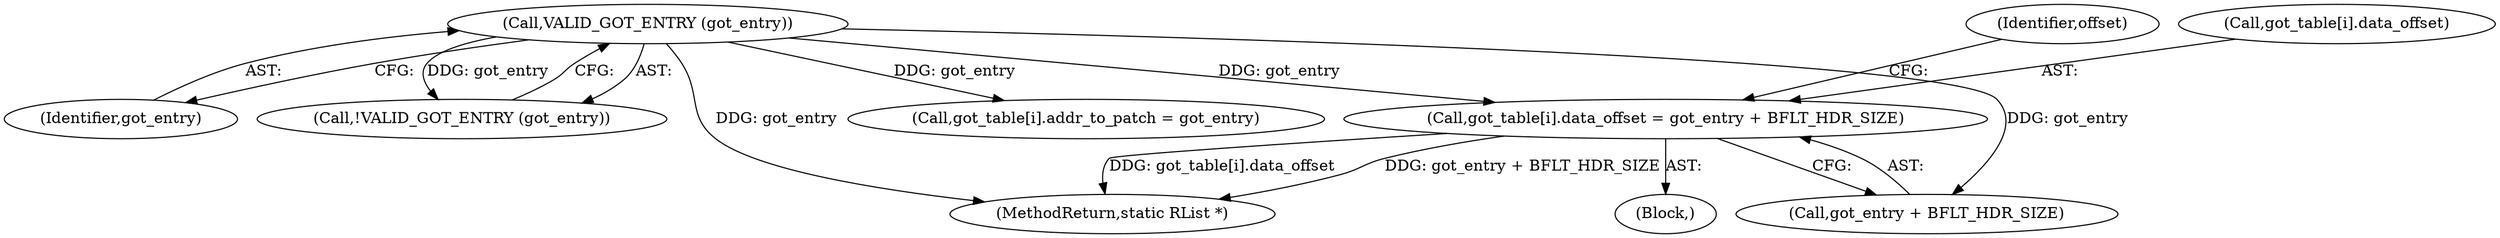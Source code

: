 digraph "0_radare2_72794dc3523bbd5bb370de3c5857cb736c387e18_0@array" {
"1000263" [label="(Call,got_table[i].data_offset = got_entry + BFLT_HDR_SIZE)"];
"1000248" [label="(Call,VALID_GOT_ENTRY (got_entry))"];
"1000256" [label="(Call,got_table[i].addr_to_patch = got_entry)"];
"1000568" [label="(MethodReturn,static RList *)"];
"1000192" [label="(Identifier,offset)"];
"1000249" [label="(Identifier,got_entry)"];
"1000269" [label="(Call,got_entry + BFLT_HDR_SIZE)"];
"1000247" [label="(Call,!VALID_GOT_ENTRY (got_entry))"];
"1000196" [label="(Block,)"];
"1000263" [label="(Call,got_table[i].data_offset = got_entry + BFLT_HDR_SIZE)"];
"1000248" [label="(Call,VALID_GOT_ENTRY (got_entry))"];
"1000264" [label="(Call,got_table[i].data_offset)"];
"1000263" -> "1000196"  [label="AST: "];
"1000263" -> "1000269"  [label="CFG: "];
"1000264" -> "1000263"  [label="AST: "];
"1000269" -> "1000263"  [label="AST: "];
"1000192" -> "1000263"  [label="CFG: "];
"1000263" -> "1000568"  [label="DDG: got_entry + BFLT_HDR_SIZE"];
"1000263" -> "1000568"  [label="DDG: got_table[i].data_offset"];
"1000248" -> "1000263"  [label="DDG: got_entry"];
"1000248" -> "1000247"  [label="AST: "];
"1000248" -> "1000249"  [label="CFG: "];
"1000249" -> "1000248"  [label="AST: "];
"1000247" -> "1000248"  [label="CFG: "];
"1000248" -> "1000568"  [label="DDG: got_entry"];
"1000248" -> "1000247"  [label="DDG: got_entry"];
"1000248" -> "1000256"  [label="DDG: got_entry"];
"1000248" -> "1000269"  [label="DDG: got_entry"];
}
